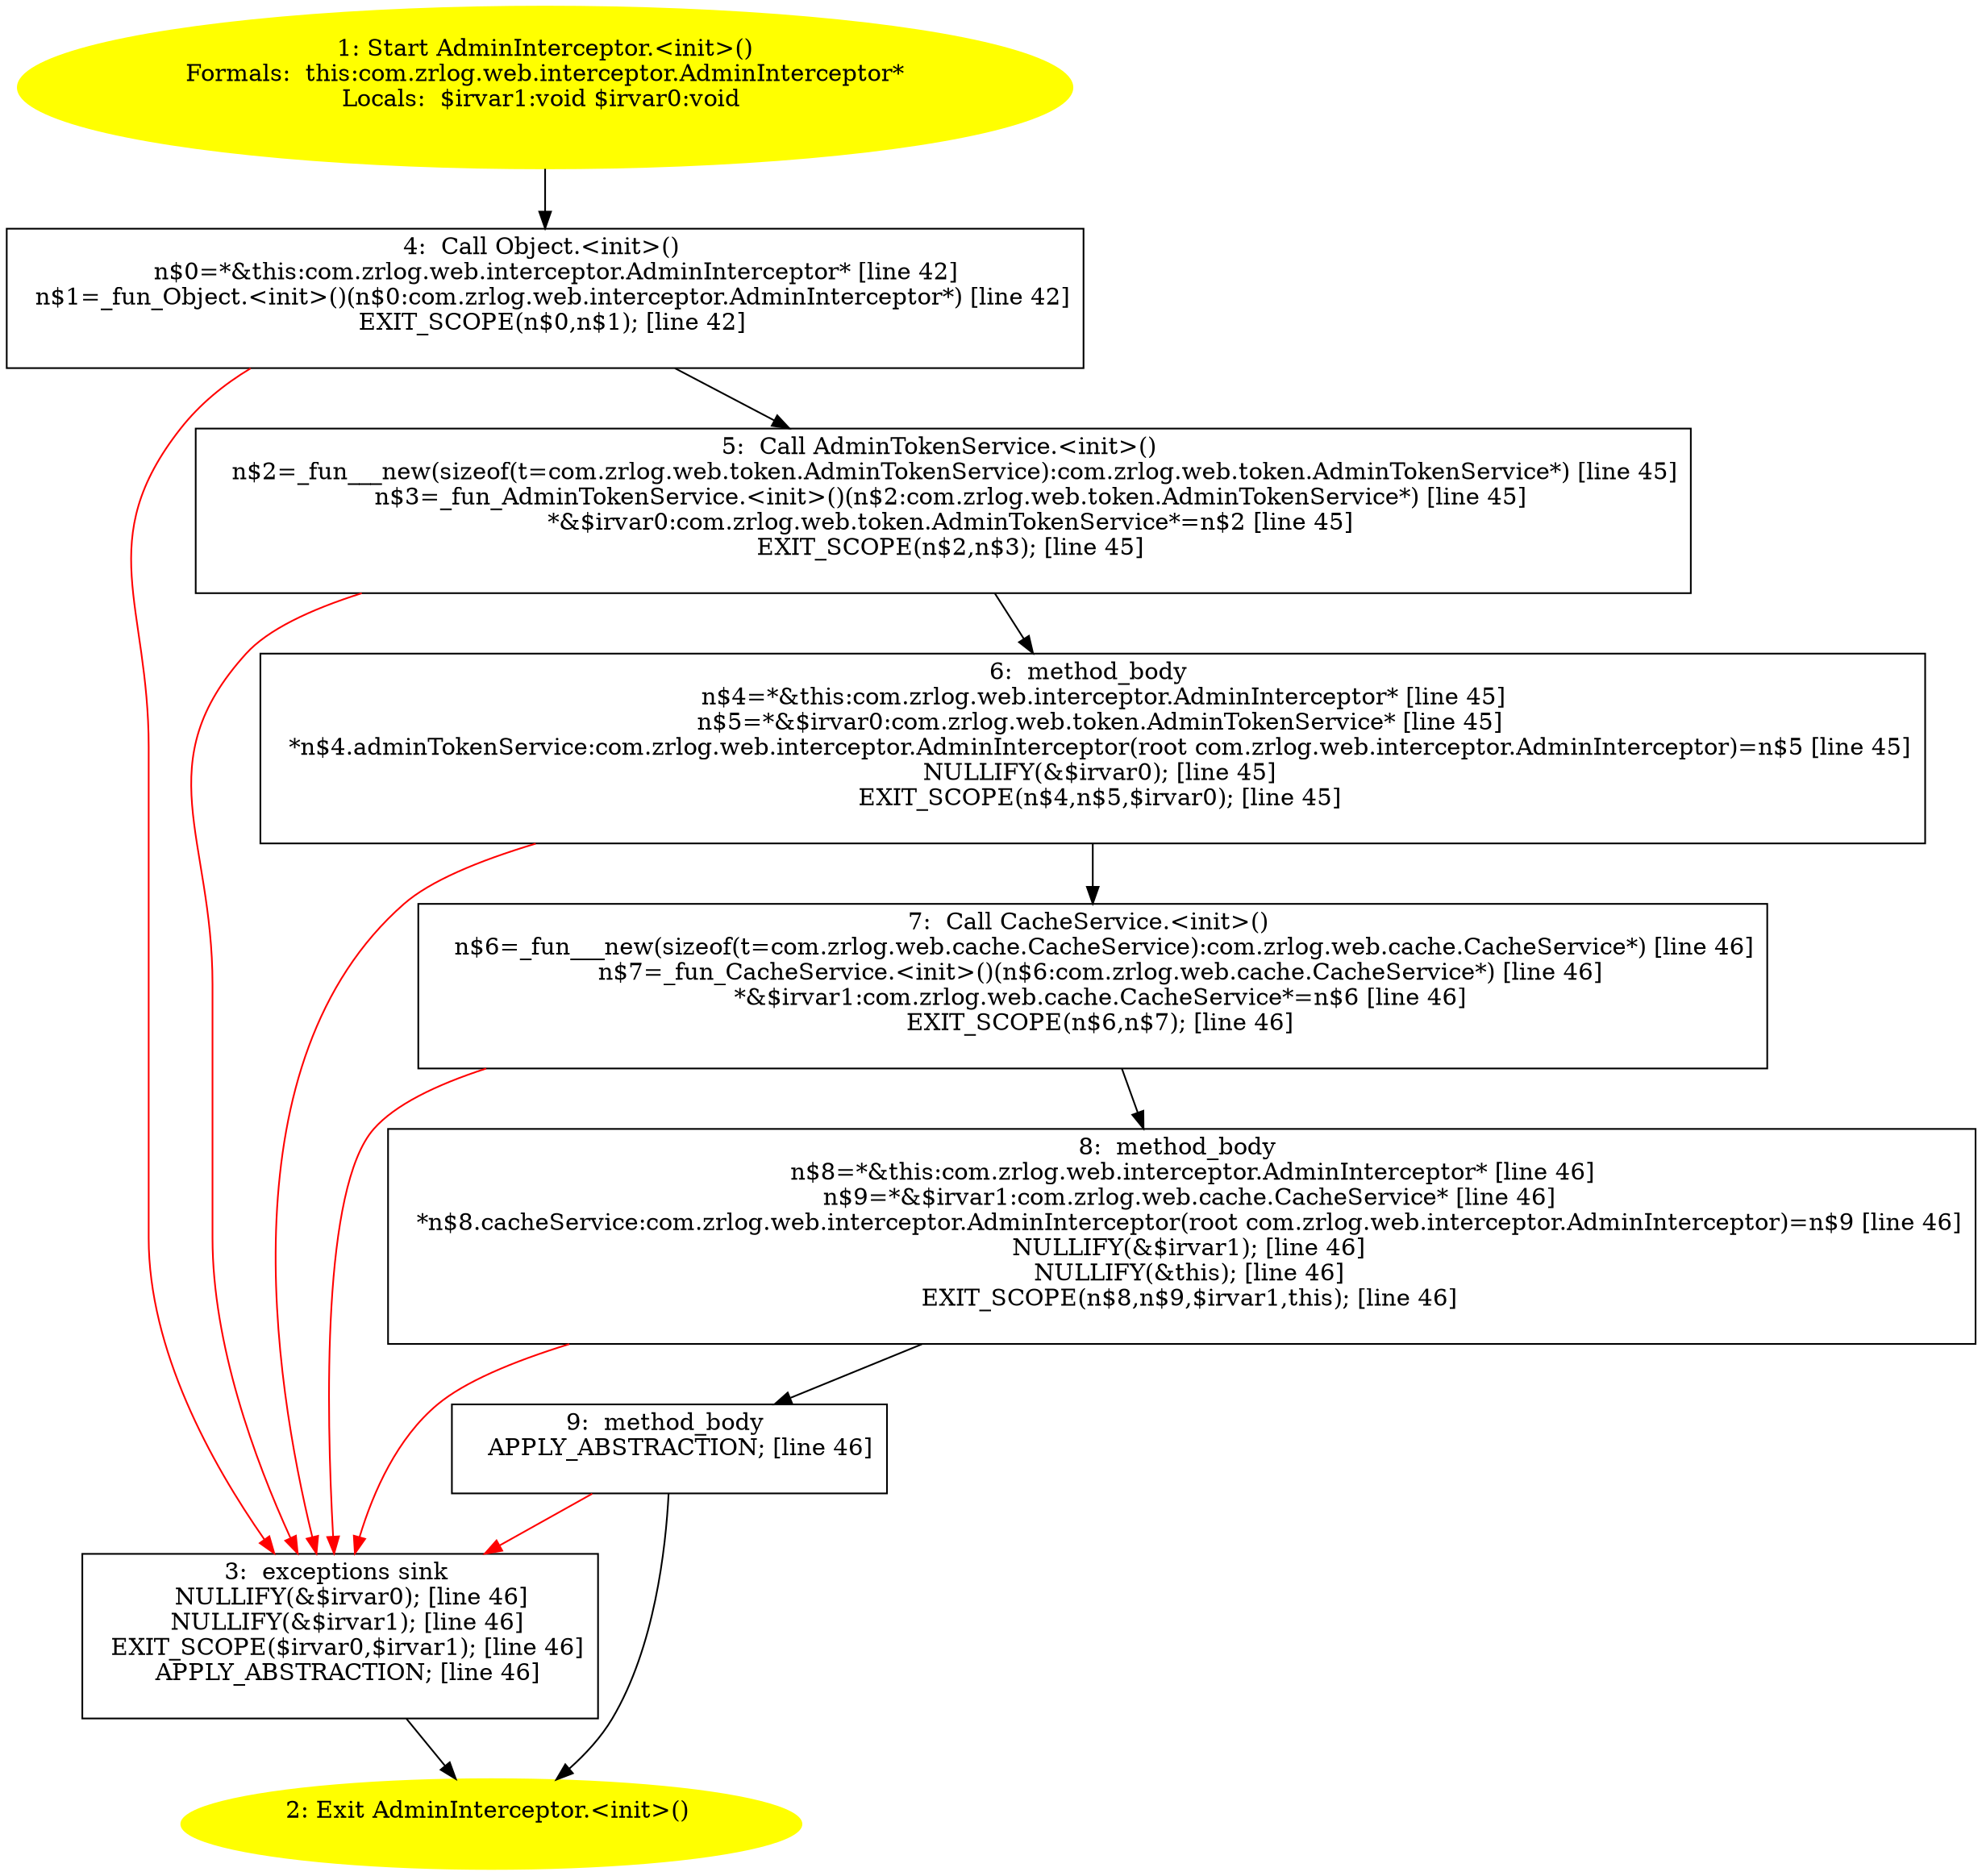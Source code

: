 /* @generated */
digraph cfg {
"com.zrlog.web.interceptor.AdminInterceptor.<init>().7e5b71565a127277d89fb2903451258b_1" [label="1: Start AdminInterceptor.<init>()\nFormals:  this:com.zrlog.web.interceptor.AdminInterceptor*\nLocals:  $irvar1:void $irvar0:void \n  " color=yellow style=filled]
	

	 "com.zrlog.web.interceptor.AdminInterceptor.<init>().7e5b71565a127277d89fb2903451258b_1" -> "com.zrlog.web.interceptor.AdminInterceptor.<init>().7e5b71565a127277d89fb2903451258b_4" ;
"com.zrlog.web.interceptor.AdminInterceptor.<init>().7e5b71565a127277d89fb2903451258b_2" [label="2: Exit AdminInterceptor.<init>() \n  " color=yellow style=filled]
	

"com.zrlog.web.interceptor.AdminInterceptor.<init>().7e5b71565a127277d89fb2903451258b_3" [label="3:  exceptions sink \n   NULLIFY(&$irvar0); [line 46]\n  NULLIFY(&$irvar1); [line 46]\n  EXIT_SCOPE($irvar0,$irvar1); [line 46]\n  APPLY_ABSTRACTION; [line 46]\n " shape="box"]
	

	 "com.zrlog.web.interceptor.AdminInterceptor.<init>().7e5b71565a127277d89fb2903451258b_3" -> "com.zrlog.web.interceptor.AdminInterceptor.<init>().7e5b71565a127277d89fb2903451258b_2" ;
"com.zrlog.web.interceptor.AdminInterceptor.<init>().7e5b71565a127277d89fb2903451258b_4" [label="4:  Call Object.<init>() \n   n$0=*&this:com.zrlog.web.interceptor.AdminInterceptor* [line 42]\n  n$1=_fun_Object.<init>()(n$0:com.zrlog.web.interceptor.AdminInterceptor*) [line 42]\n  EXIT_SCOPE(n$0,n$1); [line 42]\n " shape="box"]
	

	 "com.zrlog.web.interceptor.AdminInterceptor.<init>().7e5b71565a127277d89fb2903451258b_4" -> "com.zrlog.web.interceptor.AdminInterceptor.<init>().7e5b71565a127277d89fb2903451258b_5" ;
	 "com.zrlog.web.interceptor.AdminInterceptor.<init>().7e5b71565a127277d89fb2903451258b_4" -> "com.zrlog.web.interceptor.AdminInterceptor.<init>().7e5b71565a127277d89fb2903451258b_3" [color="red" ];
"com.zrlog.web.interceptor.AdminInterceptor.<init>().7e5b71565a127277d89fb2903451258b_5" [label="5:  Call AdminTokenService.<init>() \n   n$2=_fun___new(sizeof(t=com.zrlog.web.token.AdminTokenService):com.zrlog.web.token.AdminTokenService*) [line 45]\n  n$3=_fun_AdminTokenService.<init>()(n$2:com.zrlog.web.token.AdminTokenService*) [line 45]\n  *&$irvar0:com.zrlog.web.token.AdminTokenService*=n$2 [line 45]\n  EXIT_SCOPE(n$2,n$3); [line 45]\n " shape="box"]
	

	 "com.zrlog.web.interceptor.AdminInterceptor.<init>().7e5b71565a127277d89fb2903451258b_5" -> "com.zrlog.web.interceptor.AdminInterceptor.<init>().7e5b71565a127277d89fb2903451258b_6" ;
	 "com.zrlog.web.interceptor.AdminInterceptor.<init>().7e5b71565a127277d89fb2903451258b_5" -> "com.zrlog.web.interceptor.AdminInterceptor.<init>().7e5b71565a127277d89fb2903451258b_3" [color="red" ];
"com.zrlog.web.interceptor.AdminInterceptor.<init>().7e5b71565a127277d89fb2903451258b_6" [label="6:  method_body \n   n$4=*&this:com.zrlog.web.interceptor.AdminInterceptor* [line 45]\n  n$5=*&$irvar0:com.zrlog.web.token.AdminTokenService* [line 45]\n  *n$4.adminTokenService:com.zrlog.web.interceptor.AdminInterceptor(root com.zrlog.web.interceptor.AdminInterceptor)=n$5 [line 45]\n  NULLIFY(&$irvar0); [line 45]\n  EXIT_SCOPE(n$4,n$5,$irvar0); [line 45]\n " shape="box"]
	

	 "com.zrlog.web.interceptor.AdminInterceptor.<init>().7e5b71565a127277d89fb2903451258b_6" -> "com.zrlog.web.interceptor.AdminInterceptor.<init>().7e5b71565a127277d89fb2903451258b_7" ;
	 "com.zrlog.web.interceptor.AdminInterceptor.<init>().7e5b71565a127277d89fb2903451258b_6" -> "com.zrlog.web.interceptor.AdminInterceptor.<init>().7e5b71565a127277d89fb2903451258b_3" [color="red" ];
"com.zrlog.web.interceptor.AdminInterceptor.<init>().7e5b71565a127277d89fb2903451258b_7" [label="7:  Call CacheService.<init>() \n   n$6=_fun___new(sizeof(t=com.zrlog.web.cache.CacheService):com.zrlog.web.cache.CacheService*) [line 46]\n  n$7=_fun_CacheService.<init>()(n$6:com.zrlog.web.cache.CacheService*) [line 46]\n  *&$irvar1:com.zrlog.web.cache.CacheService*=n$6 [line 46]\n  EXIT_SCOPE(n$6,n$7); [line 46]\n " shape="box"]
	

	 "com.zrlog.web.interceptor.AdminInterceptor.<init>().7e5b71565a127277d89fb2903451258b_7" -> "com.zrlog.web.interceptor.AdminInterceptor.<init>().7e5b71565a127277d89fb2903451258b_8" ;
	 "com.zrlog.web.interceptor.AdminInterceptor.<init>().7e5b71565a127277d89fb2903451258b_7" -> "com.zrlog.web.interceptor.AdminInterceptor.<init>().7e5b71565a127277d89fb2903451258b_3" [color="red" ];
"com.zrlog.web.interceptor.AdminInterceptor.<init>().7e5b71565a127277d89fb2903451258b_8" [label="8:  method_body \n   n$8=*&this:com.zrlog.web.interceptor.AdminInterceptor* [line 46]\n  n$9=*&$irvar1:com.zrlog.web.cache.CacheService* [line 46]\n  *n$8.cacheService:com.zrlog.web.interceptor.AdminInterceptor(root com.zrlog.web.interceptor.AdminInterceptor)=n$9 [line 46]\n  NULLIFY(&$irvar1); [line 46]\n  NULLIFY(&this); [line 46]\n  EXIT_SCOPE(n$8,n$9,$irvar1,this); [line 46]\n " shape="box"]
	

	 "com.zrlog.web.interceptor.AdminInterceptor.<init>().7e5b71565a127277d89fb2903451258b_8" -> "com.zrlog.web.interceptor.AdminInterceptor.<init>().7e5b71565a127277d89fb2903451258b_9" ;
	 "com.zrlog.web.interceptor.AdminInterceptor.<init>().7e5b71565a127277d89fb2903451258b_8" -> "com.zrlog.web.interceptor.AdminInterceptor.<init>().7e5b71565a127277d89fb2903451258b_3" [color="red" ];
"com.zrlog.web.interceptor.AdminInterceptor.<init>().7e5b71565a127277d89fb2903451258b_9" [label="9:  method_body \n   APPLY_ABSTRACTION; [line 46]\n " shape="box"]
	

	 "com.zrlog.web.interceptor.AdminInterceptor.<init>().7e5b71565a127277d89fb2903451258b_9" -> "com.zrlog.web.interceptor.AdminInterceptor.<init>().7e5b71565a127277d89fb2903451258b_2" ;
	 "com.zrlog.web.interceptor.AdminInterceptor.<init>().7e5b71565a127277d89fb2903451258b_9" -> "com.zrlog.web.interceptor.AdminInterceptor.<init>().7e5b71565a127277d89fb2903451258b_3" [color="red" ];
}
